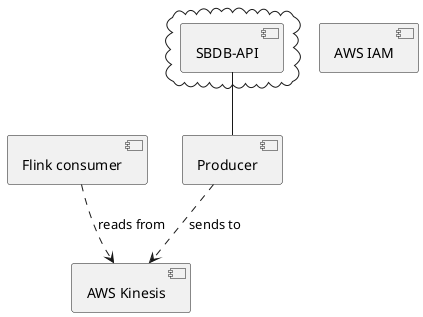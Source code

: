 @startuml

cloud {
    [SBDB-API]
}

[SBDB-API] -- [Producer]
[Producer] ..> [AWS Kinesis]: sends to
[Flink consumer] ..> [AWS Kinesis]: reads from
[AWS IAM]



@enduml
